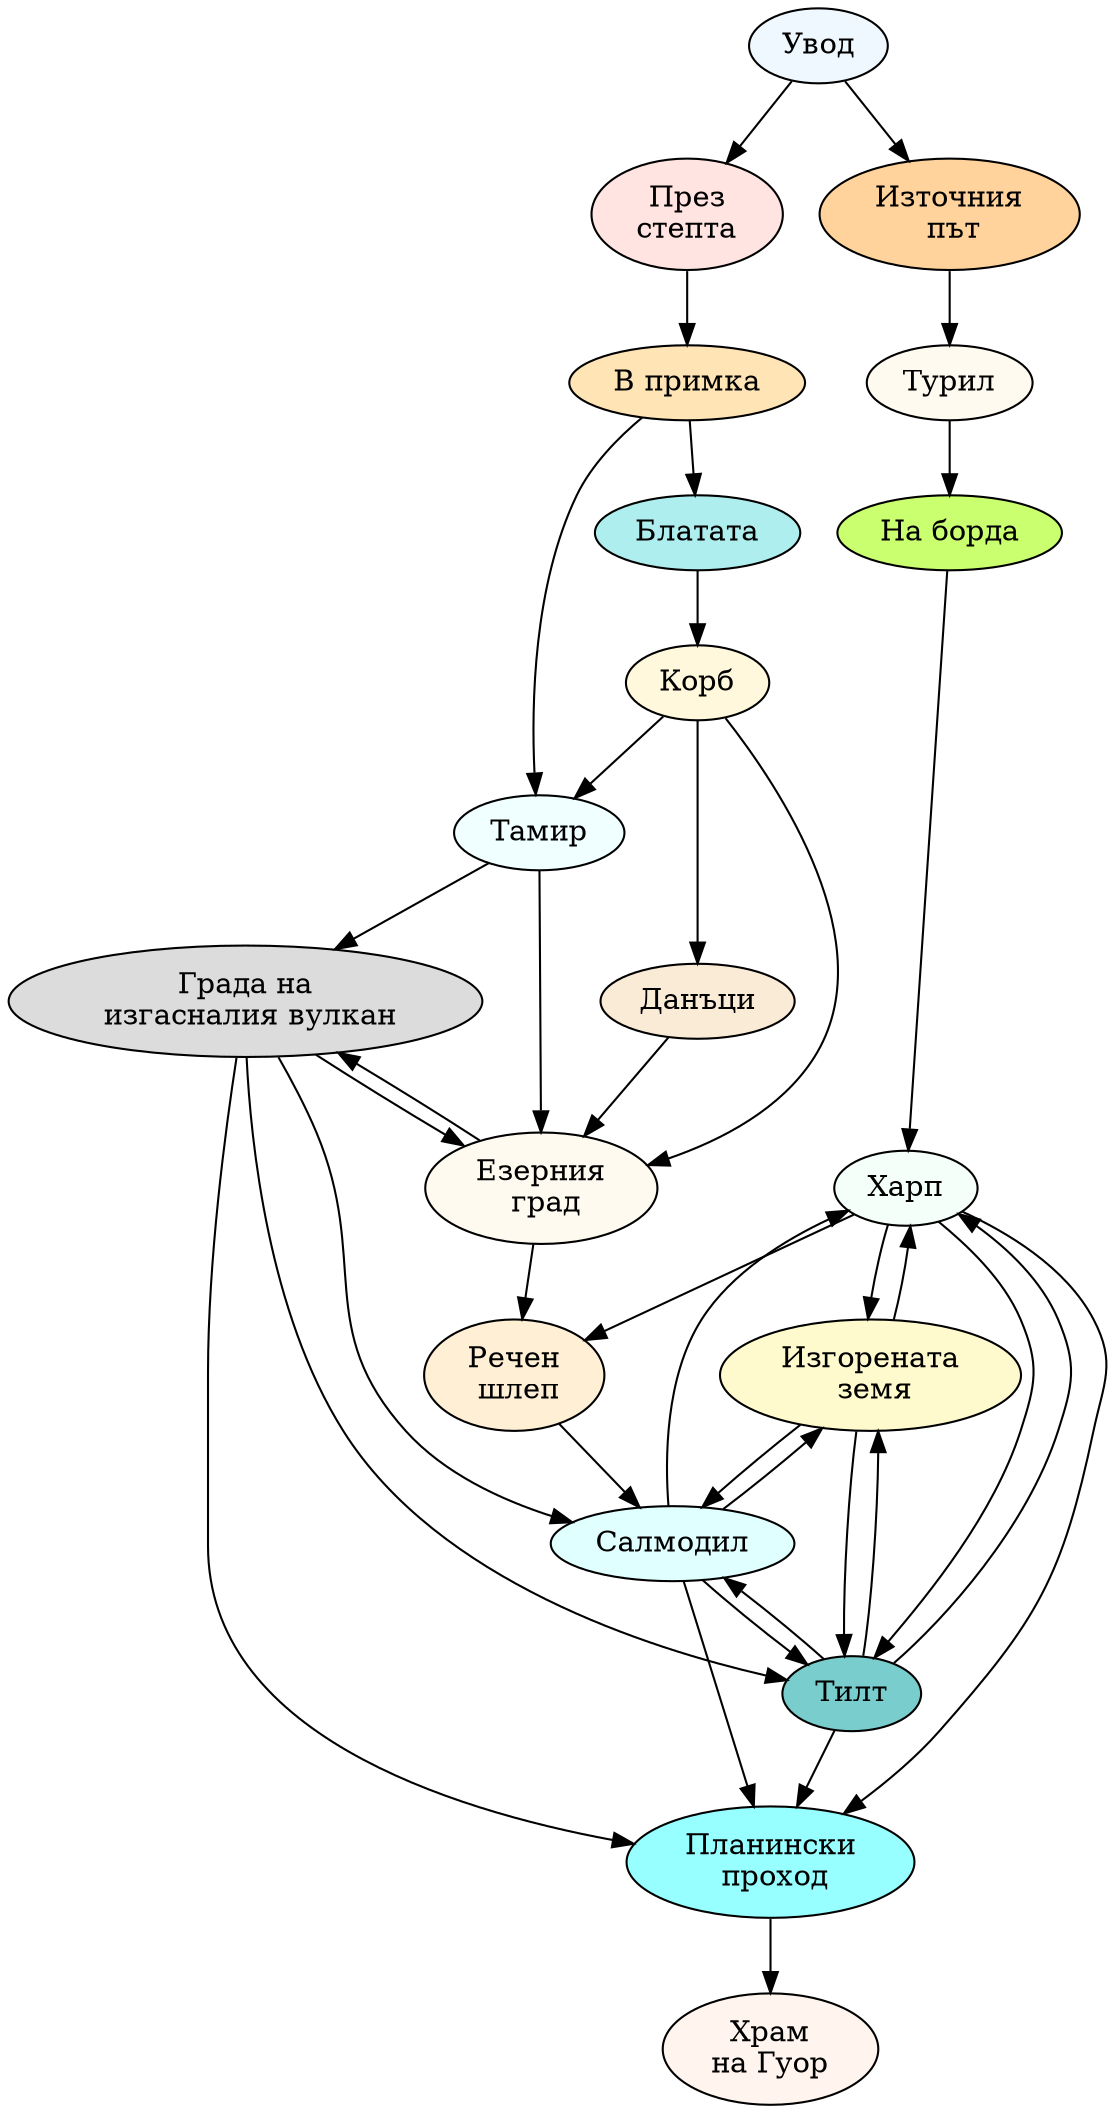 digraph VarvarskiaBogSimple {
    node [style=filled]
    hram_guor [label = "Храм\nна Гуор", fillcolor = seashell]
    uvod [label = "Увод", fillcolor = aliceblue]
    prez_stepta [label = "През\nстепта", fillcolor = mistyrose]
    v_primka [label = "В примка", fillcolor = moccasin]
    blatata [label = "Блатата", fillcolor = paleturquoise]
    iztochnia_pat [label = "Източния\n път", fillcolor = burlywood1]
    turil [label = "Турил", fillcolor = floralwhite]
    korb [label = "Корб", fillcolor = cornsilk]
    danaci [label = "Данъци", fillcolor = antiquewhite]
    izgorenata_zemya [label = "Изгорената\n земя", fillcolor = lemonchiffon]
    tamir [label = "Тамир", fillcolor = azure]
    ezernia_grad [label = "Езерния\n град", fillcolor = floralwhite]
    na_borda [label = "На борда", fillcolor = darkolivegreen1]
    harp [label = "Харп", fillcolor = mintcream]
    tilt [label = "Тилт", fillcolor = darkslategray3]
    grada_na_izgasnalia_vulkan [label = "Града на\n изгасналия вулкан", fillcolor = gainsboro]
    planinski_prohod [label = "Планински\n проход", fillcolor = darkslategray1]
    salmodil [label = "Салмодил", fillcolor = lightcyan]
    rechen_shlep [label = "Речен\n шлеп", fillcolor = papayawhip]

    uvod -> iztochnia_pat, prez_stepta
    prez_stepta -> v_primka
    iztochnia_pat -> turil
    v_primka -> blatata, tamir
    turil -> na_borda
    na_borda -> harp
    harp -> tilt, rechen_shlep, izgorenata_zemya, planinski_prohod
    tilt -> planinski_prohod, izgorenata_zemya, salmodil, harp
    planinski_prohod -> hram_guor
    izgorenata_zemya -> tilt, salmodil, harp
    salmodil -> planinski_prohod, harp, tilt, izgorenata_zemya
    grada_na_izgasnalia_vulkan -> planinski_prohod, tilt, salmodil, ezernia_grad
    ezernia_grad -> grada_na_izgasnalia_vulkan, rechen_shlep
    rechen_shlep -> salmodil
    danaci -> ezernia_grad
    korb -> danaci, ezernia_grad, tamir
    blatata -> korb
    tamir -> ezernia_grad, grada_na_izgasnalia_vulkan
}
